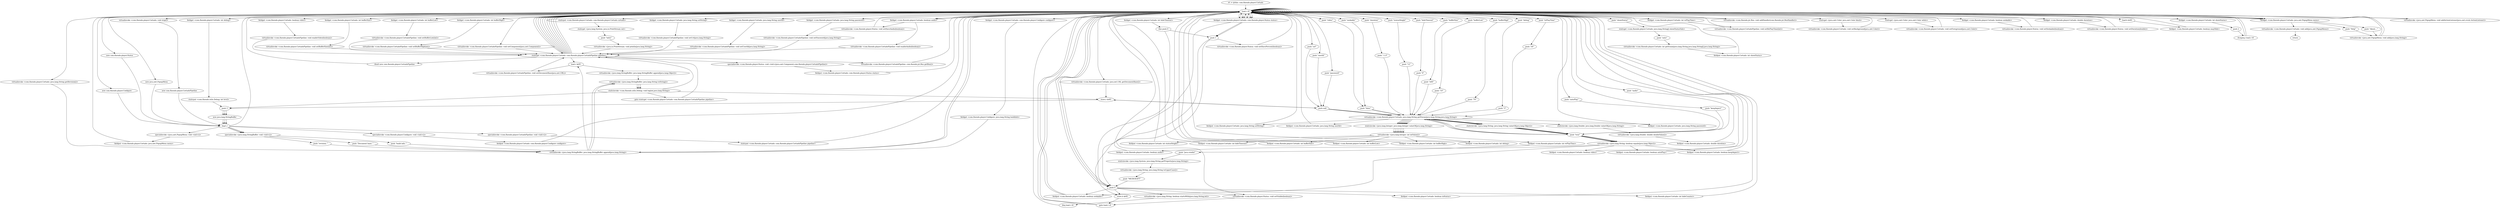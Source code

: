 digraph "" {
    "r0 := @this: com.fluendo.player.Cortado"
    "load.r r0"
    "r0 := @this: com.fluendo.player.Cortado"->"load.r r0";
    "staticput <com.fluendo.player.Cortado: com.fluendo.player.Cortado cortado>"
    "load.r r0"->"staticput <com.fluendo.player.Cortado: com.fluendo.player.Cortado cortado>";
    "staticget <java.lang.System: java.io.PrintStream out>"
    "staticput <com.fluendo.player.Cortado: com.fluendo.player.Cortado cortado>"->"staticget <java.lang.System: java.io.PrintStream out>";
    "push \"init()\""
    "staticget <java.lang.System: java.io.PrintStream out>"->"push \"init()\"";
    "virtualinvoke <java.io.PrintStream: void println(java.lang.String)>"
    "push \"init()\""->"virtualinvoke <java.io.PrintStream: void println(java.lang.String)>";
    "staticget <com.fluendo.player.Cortado: com.fluendo.player.CortadoPipeline pipeline>"
    "virtualinvoke <java.io.PrintStream: void println(java.lang.String)>"->"staticget <com.fluendo.player.Cortado: com.fluendo.player.CortadoPipeline pipeline>";
    "ifnull new com.fluendo.player.CortadoPipeline"
    "staticget <com.fluendo.player.Cortado: com.fluendo.player.CortadoPipeline pipeline>"->"ifnull new com.fluendo.player.CortadoPipeline";
    "ifnull new com.fluendo.player.CortadoPipeline"->"load.r r0";
    "virtualinvoke <com.fluendo.player.Cortado: void stop()>"
    "load.r r0"->"virtualinvoke <com.fluendo.player.Cortado: void stop()>";
    "new com.fluendo.player.CortadoPipeline"
    "virtualinvoke <com.fluendo.player.Cortado: void stop()>"->"new com.fluendo.player.CortadoPipeline";
    "dup1.r"
    "new com.fluendo.player.CortadoPipeline"->"dup1.r";
    "specialinvoke <com.fluendo.player.CortadoPipeline: void <init>()>"
    "dup1.r"->"specialinvoke <com.fluendo.player.CortadoPipeline: void <init>()>";
    "staticput <com.fluendo.player.Cortado: com.fluendo.player.CortadoPipeline pipeline>"
    "specialinvoke <com.fluendo.player.CortadoPipeline: void <init>()>"->"staticput <com.fluendo.player.Cortado: com.fluendo.player.CortadoPipeline pipeline>";
    "staticput <com.fluendo.player.Cortado: com.fluendo.player.CortadoPipeline pipeline>"->"load.r r0";
    "new com.fluendo.player.Configure"
    "load.r r0"->"new com.fluendo.player.Configure";
    "new com.fluendo.player.Configure"->"dup1.r";
    "specialinvoke <com.fluendo.player.Configure: void <init>()>"
    "dup1.r"->"specialinvoke <com.fluendo.player.Configure: void <init>()>";
    "fieldput <com.fluendo.player.Cortado: com.fluendo.player.Configure configure>"
    "specialinvoke <com.fluendo.player.Configure: void <init>()>"->"fieldput <com.fluendo.player.Cortado: com.fluendo.player.Configure configure>";
    "fieldput <com.fluendo.player.Cortado: com.fluendo.player.Configure configure>"->"load.r r0";
    "load.r r0"->"load.r r0";
    "push \"url\""
    "load.r r0"->"push \"url\"";
    "push null"
    "push \"url\""->"push null";
    "virtualinvoke <com.fluendo.player.Cortado: java.lang.String getParam(java.lang.String,java.lang.String)>"
    "push null"->"virtualinvoke <com.fluendo.player.Cortado: java.lang.String getParam(java.lang.String,java.lang.String)>";
    "fieldput <com.fluendo.player.Cortado: java.lang.String urlString>"
    "virtualinvoke <com.fluendo.player.Cortado: java.lang.String getParam(java.lang.String,java.lang.String)>"->"fieldput <com.fluendo.player.Cortado: java.lang.String urlString>";
    "fieldput <com.fluendo.player.Cortado: java.lang.String urlString>"->"load.r r0";
    "load.r r0"->"load.r r0";
    "push \"seekable\""
    "load.r r0"->"push \"seekable\"";
    "push \"false\""
    "push \"seekable\""->"push \"false\"";
    "push \"false\""->"virtualinvoke <com.fluendo.player.Cortado: java.lang.String getParam(java.lang.String,java.lang.String)>";
    "staticinvoke <java.lang.String: java.lang.String valueOf(java.lang.Object)>"
    "virtualinvoke <com.fluendo.player.Cortado: java.lang.String getParam(java.lang.String,java.lang.String)>"->"staticinvoke <java.lang.String: java.lang.String valueOf(java.lang.Object)>";
    "push \"true\""
    "staticinvoke <java.lang.String: java.lang.String valueOf(java.lang.Object)>"->"push \"true\"";
    "virtualinvoke <java.lang.String: boolean equals(java.lang.Object)>"
    "push \"true\""->"virtualinvoke <java.lang.String: boolean equals(java.lang.Object)>";
    "fieldput <com.fluendo.player.Cortado: boolean seekable>"
    "virtualinvoke <java.lang.String: boolean equals(java.lang.Object)>"->"fieldput <com.fluendo.player.Cortado: boolean seekable>";
    "fieldput <com.fluendo.player.Cortado: boolean seekable>"->"load.r r0";
    "load.r r0"->"load.r r0";
    "push \"duration\""
    "load.r r0"->"push \"duration\"";
    "push \"-1.0\""
    "push \"duration\""->"push \"-1.0\"";
    "push \"-1.0\""->"virtualinvoke <com.fluendo.player.Cortado: java.lang.String getParam(java.lang.String,java.lang.String)>";
    "staticinvoke <java.lang.Double: java.lang.Double valueOf(java.lang.String)>"
    "virtualinvoke <com.fluendo.player.Cortado: java.lang.String getParam(java.lang.String,java.lang.String)>"->"staticinvoke <java.lang.Double: java.lang.Double valueOf(java.lang.String)>";
    "virtualinvoke <java.lang.Double: double doubleValue()>"
    "staticinvoke <java.lang.Double: java.lang.Double valueOf(java.lang.String)>"->"virtualinvoke <java.lang.Double: double doubleValue()>";
    "fieldput <com.fluendo.player.Cortado: double duration>"
    "virtualinvoke <java.lang.Double: double doubleValue()>"->"fieldput <com.fluendo.player.Cortado: double duration>";
    "fieldput <com.fluendo.player.Cortado: double duration>"->"load.r r0";
    "load.r r0"->"load.r r0";
    "push \"audio\""
    "load.r r0"->"push \"audio\"";
    "push \"audio\""->"push \"true\"";
    "push \"true\""->"virtualinvoke <com.fluendo.player.Cortado: java.lang.String getParam(java.lang.String,java.lang.String)>";
    "virtualinvoke <com.fluendo.player.Cortado: java.lang.String getParam(java.lang.String,java.lang.String)>"->"staticinvoke <java.lang.String: java.lang.String valueOf(java.lang.Object)>";
    "staticinvoke <java.lang.String: java.lang.String valueOf(java.lang.Object)>"->"push \"true\"";
    "push \"true\""->"virtualinvoke <java.lang.String: boolean equals(java.lang.Object)>";
    "fieldput <com.fluendo.player.Cortado: boolean audio>"
    "virtualinvoke <java.lang.String: boolean equals(java.lang.Object)>"->"fieldput <com.fluendo.player.Cortado: boolean audio>";
    "fieldput <com.fluendo.player.Cortado: boolean audio>"->"load.r r0";
    "load.r r0"->"load.r r0";
    "push \"video\""
    "load.r r0"->"push \"video\"";
    "push \"video\""->"push \"false\"";
    "push \"false\""->"virtualinvoke <com.fluendo.player.Cortado: java.lang.String getParam(java.lang.String,java.lang.String)>";
    "virtualinvoke <com.fluendo.player.Cortado: java.lang.String getParam(java.lang.String,java.lang.String)>"->"staticinvoke <java.lang.String: java.lang.String valueOf(java.lang.Object)>";
    "staticinvoke <java.lang.String: java.lang.String valueOf(java.lang.Object)>"->"push \"true\"";
    "push \"true\""->"virtualinvoke <java.lang.String: boolean equals(java.lang.Object)>";
    "fieldput <com.fluendo.player.Cortado: boolean video>"
    "virtualinvoke <java.lang.String: boolean equals(java.lang.Object)>"->"fieldput <com.fluendo.player.Cortado: boolean video>";
    "fieldput <com.fluendo.player.Cortado: boolean video>"->"load.r r0";
    "load.r r0"->"load.r r0";
    "push \"statusHeight\""
    "load.r r0"->"push \"statusHeight\"";
    "push \"12\""
    "push \"statusHeight\""->"push \"12\"";
    "push \"12\""->"virtualinvoke <com.fluendo.player.Cortado: java.lang.String getParam(java.lang.String,java.lang.String)>";
    "staticinvoke <java.lang.Integer: java.lang.Integer valueOf(java.lang.String)>"
    "virtualinvoke <com.fluendo.player.Cortado: java.lang.String getParam(java.lang.String,java.lang.String)>"->"staticinvoke <java.lang.Integer: java.lang.Integer valueOf(java.lang.String)>";
    "virtualinvoke <java.lang.Integer: int intValue()>"
    "staticinvoke <java.lang.Integer: java.lang.Integer valueOf(java.lang.String)>"->"virtualinvoke <java.lang.Integer: int intValue()>";
    "fieldput <com.fluendo.player.Cortado: int statusHeight>"
    "virtualinvoke <java.lang.Integer: int intValue()>"->"fieldput <com.fluendo.player.Cortado: int statusHeight>";
    "fieldput <com.fluendo.player.Cortado: int statusHeight>"->"load.r r0";
    "load.r r0"->"load.r r0";
    "push \"autoPlay\""
    "load.r r0"->"push \"autoPlay\"";
    "push \"autoPlay\""->"push \"true\"";
    "push \"true\""->"virtualinvoke <com.fluendo.player.Cortado: java.lang.String getParam(java.lang.String,java.lang.String)>";
    "virtualinvoke <com.fluendo.player.Cortado: java.lang.String getParam(java.lang.String,java.lang.String)>"->"staticinvoke <java.lang.String: java.lang.String valueOf(java.lang.Object)>";
    "staticinvoke <java.lang.String: java.lang.String valueOf(java.lang.Object)>"->"push \"true\"";
    "push \"true\""->"virtualinvoke <java.lang.String: boolean equals(java.lang.Object)>";
    "fieldput <com.fluendo.player.Cortado: boolean autoPlay>"
    "virtualinvoke <java.lang.String: boolean equals(java.lang.Object)>"->"fieldput <com.fluendo.player.Cortado: boolean autoPlay>";
    "fieldput <com.fluendo.player.Cortado: boolean autoPlay>"->"load.r r0";
    "load.r r0"->"load.r r0";
    "push \"showStatus\""
    "load.r r0"->"push \"showStatus\"";
    "staticget <com.fluendo.player.Cortado: java.lang.String[] showStatusVals>"
    "push \"showStatus\""->"staticget <com.fluendo.player.Cortado: java.lang.String[] showStatusVals>";
    "push \"auto\""
    "staticget <com.fluendo.player.Cortado: java.lang.String[] showStatusVals>"->"push \"auto\"";
    "virtualinvoke <com.fluendo.player.Cortado: int getEnum(java.lang.String,java.lang.String[],java.lang.String)>"
    "push \"auto\""->"virtualinvoke <com.fluendo.player.Cortado: int getEnum(java.lang.String,java.lang.String[],java.lang.String)>";
    "fieldput <com.fluendo.player.Cortado: int showStatus>"
    "virtualinvoke <com.fluendo.player.Cortado: int getEnum(java.lang.String,java.lang.String[],java.lang.String)>"->"fieldput <com.fluendo.player.Cortado: int showStatus>";
    "fieldput <com.fluendo.player.Cortado: int showStatus>"->"load.r r0";
    "load.r r0"->"load.r r0";
    "push \"hideTimeout\""
    "load.r r0"->"push \"hideTimeout\"";
    "push \"0\""
    "push \"hideTimeout\""->"push \"0\"";
    "push \"0\""->"virtualinvoke <com.fluendo.player.Cortado: java.lang.String getParam(java.lang.String,java.lang.String)>";
    "virtualinvoke <com.fluendo.player.Cortado: java.lang.String getParam(java.lang.String,java.lang.String)>"->"staticinvoke <java.lang.Integer: java.lang.Integer valueOf(java.lang.String)>";
    "staticinvoke <java.lang.Integer: java.lang.Integer valueOf(java.lang.String)>"->"virtualinvoke <java.lang.Integer: int intValue()>";
    "fieldput <com.fluendo.player.Cortado: int hideTimeout>"
    "virtualinvoke <java.lang.Integer: int intValue()>"->"fieldput <com.fluendo.player.Cortado: int hideTimeout>";
    "fieldput <com.fluendo.player.Cortado: int hideTimeout>"->"load.r r0";
    "load.r r0"->"load.r r0";
    "push \"keepAspect\""
    "load.r r0"->"push \"keepAspect\"";
    "push \"keepAspect\""->"push \"true\"";
    "push \"true\""->"virtualinvoke <com.fluendo.player.Cortado: java.lang.String getParam(java.lang.String,java.lang.String)>";
    "virtualinvoke <com.fluendo.player.Cortado: java.lang.String getParam(java.lang.String,java.lang.String)>"->"staticinvoke <java.lang.String: java.lang.String valueOf(java.lang.Object)>";
    "staticinvoke <java.lang.String: java.lang.String valueOf(java.lang.Object)>"->"push \"true\"";
    "push \"true\""->"virtualinvoke <java.lang.String: boolean equals(java.lang.Object)>";
    "fieldput <com.fluendo.player.Cortado: boolean keepAspect>"
    "virtualinvoke <java.lang.String: boolean equals(java.lang.Object)>"->"fieldput <com.fluendo.player.Cortado: boolean keepAspect>";
    "fieldput <com.fluendo.player.Cortado: boolean keepAspect>"->"load.r r0";
    "load.r r0"->"load.r r0";
    "push \"bufferSize\""
    "load.r r0"->"push \"bufferSize\"";
    "push \"200\""
    "push \"bufferSize\""->"push \"200\"";
    "push \"200\""->"virtualinvoke <com.fluendo.player.Cortado: java.lang.String getParam(java.lang.String,java.lang.String)>";
    "virtualinvoke <com.fluendo.player.Cortado: java.lang.String getParam(java.lang.String,java.lang.String)>"->"staticinvoke <java.lang.Integer: java.lang.Integer valueOf(java.lang.String)>";
    "staticinvoke <java.lang.Integer: java.lang.Integer valueOf(java.lang.String)>"->"virtualinvoke <java.lang.Integer: int intValue()>";
    "fieldput <com.fluendo.player.Cortado: int bufferSize>"
    "virtualinvoke <java.lang.Integer: int intValue()>"->"fieldput <com.fluendo.player.Cortado: int bufferSize>";
    "fieldput <com.fluendo.player.Cortado: int bufferSize>"->"load.r r0";
    "load.r r0"->"load.r r0";
    "push \"bufferLow\""
    "load.r r0"->"push \"bufferLow\"";
    "push \"10\""
    "push \"bufferLow\""->"push \"10\"";
    "push \"10\""->"virtualinvoke <com.fluendo.player.Cortado: java.lang.String getParam(java.lang.String,java.lang.String)>";
    "virtualinvoke <com.fluendo.player.Cortado: java.lang.String getParam(java.lang.String,java.lang.String)>"->"staticinvoke <java.lang.Integer: java.lang.Integer valueOf(java.lang.String)>";
    "staticinvoke <java.lang.Integer: java.lang.Integer valueOf(java.lang.String)>"->"virtualinvoke <java.lang.Integer: int intValue()>";
    "fieldput <com.fluendo.player.Cortado: int bufferLow>"
    "virtualinvoke <java.lang.Integer: int intValue()>"->"fieldput <com.fluendo.player.Cortado: int bufferLow>";
    "fieldput <com.fluendo.player.Cortado: int bufferLow>"->"load.r r0";
    "load.r r0"->"load.r r0";
    "push \"bufferHigh\""
    "load.r r0"->"push \"bufferHigh\"";
    "push \"70\""
    "push \"bufferHigh\""->"push \"70\"";
    "push \"70\""->"virtualinvoke <com.fluendo.player.Cortado: java.lang.String getParam(java.lang.String,java.lang.String)>";
    "virtualinvoke <com.fluendo.player.Cortado: java.lang.String getParam(java.lang.String,java.lang.String)>"->"staticinvoke <java.lang.Integer: java.lang.Integer valueOf(java.lang.String)>";
    "staticinvoke <java.lang.Integer: java.lang.Integer valueOf(java.lang.String)>"->"virtualinvoke <java.lang.Integer: int intValue()>";
    "fieldput <com.fluendo.player.Cortado: int bufferHigh>"
    "virtualinvoke <java.lang.Integer: int intValue()>"->"fieldput <com.fluendo.player.Cortado: int bufferHigh>";
    "fieldput <com.fluendo.player.Cortado: int bufferHigh>"->"load.r r0";
    "load.r r0"->"load.r r0";
    "push \"debug\""
    "load.r r0"->"push \"debug\"";
    "push \"3\""
    "push \"debug\""->"push \"3\"";
    "push \"3\""->"virtualinvoke <com.fluendo.player.Cortado: java.lang.String getParam(java.lang.String,java.lang.String)>";
    "virtualinvoke <com.fluendo.player.Cortado: java.lang.String getParam(java.lang.String,java.lang.String)>"->"staticinvoke <java.lang.Integer: java.lang.Integer valueOf(java.lang.String)>";
    "staticinvoke <java.lang.Integer: java.lang.Integer valueOf(java.lang.String)>"->"virtualinvoke <java.lang.Integer: int intValue()>";
    "fieldput <com.fluendo.player.Cortado: int debug>"
    "virtualinvoke <java.lang.Integer: int intValue()>"->"fieldput <com.fluendo.player.Cortado: int debug>";
    "fieldput <com.fluendo.player.Cortado: int debug>"->"load.r r0";
    "load.r r0"->"load.r r0";
    "push \"userId\""
    "load.r r0"->"push \"userId\"";
    "push \"userId\""->"push null";
    "push null"->"virtualinvoke <com.fluendo.player.Cortado: java.lang.String getParam(java.lang.String,java.lang.String)>";
    "fieldput <com.fluendo.player.Cortado: java.lang.String userId>"
    "virtualinvoke <com.fluendo.player.Cortado: java.lang.String getParam(java.lang.String,java.lang.String)>"->"fieldput <com.fluendo.player.Cortado: java.lang.String userId>";
    "fieldput <com.fluendo.player.Cortado: java.lang.String userId>"->"load.r r0";
    "load.r r0"->"load.r r0";
    "push \"password\""
    "load.r r0"->"push \"password\"";
    "push \"password\""->"push null";
    "push null"->"virtualinvoke <com.fluendo.player.Cortado: java.lang.String getParam(java.lang.String,java.lang.String)>";
    "fieldput <com.fluendo.player.Cortado: java.lang.String password>"
    "virtualinvoke <com.fluendo.player.Cortado: java.lang.String getParam(java.lang.String,java.lang.String)>"->"fieldput <com.fluendo.player.Cortado: java.lang.String password>";
    "fieldput <com.fluendo.player.Cortado: java.lang.String password>"->"load.r r0";
    "load.r r0"->"load.r r0";
    "push \"rePlayTime\""
    "load.r r0"->"push \"rePlayTime\"";
    "push \"30\""
    "push \"rePlayTime\""->"push \"30\"";
    "push \"30\""->"virtualinvoke <com.fluendo.player.Cortado: java.lang.String getParam(java.lang.String,java.lang.String)>";
    "virtualinvoke <com.fluendo.player.Cortado: java.lang.String getParam(java.lang.String,java.lang.String)>"->"staticinvoke <java.lang.Integer: java.lang.Integer valueOf(java.lang.String)>";
    "staticinvoke <java.lang.Integer: java.lang.Integer valueOf(java.lang.String)>"->"virtualinvoke <java.lang.Integer: int intValue()>";
    "fieldput <com.fluendo.player.Cortado: int rePlayTime>"
    "virtualinvoke <java.lang.Integer: int intValue()>"->"fieldput <com.fluendo.player.Cortado: int rePlayTime>";
    "push \"java.vendor\""
    "fieldput <com.fluendo.player.Cortado: int rePlayTime>"->"push \"java.vendor\"";
    "staticinvoke <java.lang.System: java.lang.String getProperty(java.lang.String)>"
    "push \"java.vendor\""->"staticinvoke <java.lang.System: java.lang.String getProperty(java.lang.String)>";
    "virtualinvoke <java.lang.String: java.lang.String toUpperCase()>"
    "staticinvoke <java.lang.System: java.lang.String getProperty(java.lang.String)>"->"virtualinvoke <java.lang.String: java.lang.String toUpperCase()>";
    "push \"MICROSOFT\""
    "virtualinvoke <java.lang.String: java.lang.String toUpperCase()>"->"push \"MICROSOFT\"";
    "push 0"
    "push \"MICROSOFT\""->"push 0";
    "virtualinvoke <java.lang.String: boolean startsWith(java.lang.String,int)>"
    "push 0"->"virtualinvoke <java.lang.String: boolean startsWith(java.lang.String,int)>";
    "ifeq load.r r0"
    "virtualinvoke <java.lang.String: boolean startsWith(java.lang.String,int)>"->"ifeq load.r r0";
    "ifeq load.r r0"->"load.r r0";
    "load.r r0"->"push 0";
    "push 0"->"fieldput <com.fluendo.player.Cortado: boolean seekable>";
    "fieldput <com.fluendo.player.Cortado: boolean seekable>"->"load.r r0";
    "fieldget <com.fluendo.player.Cortado: int debug>"
    "load.r r0"->"fieldget <com.fluendo.player.Cortado: int debug>";
    "staticput <com.fluendo.utils.Debug: int level>"
    "fieldget <com.fluendo.player.Cortado: int debug>"->"staticput <com.fluendo.utils.Debug: int level>";
    "push 3"
    "staticput <com.fluendo.utils.Debug: int level>"->"push 3";
    "new java.lang.StringBuffer"
    "push 3"->"new java.lang.StringBuffer";
    "new java.lang.StringBuffer"->"dup1.r";
    "specialinvoke <java.lang.StringBuffer: void <init>()>"
    "dup1.r"->"specialinvoke <java.lang.StringBuffer: void <init>()>";
    "push \"build info: \""
    "specialinvoke <java.lang.StringBuffer: void <init>()>"->"push \"build info: \"";
    "virtualinvoke <java.lang.StringBuffer: java.lang.StringBuffer append(java.lang.String)>"
    "push \"build info: \""->"virtualinvoke <java.lang.StringBuffer: java.lang.StringBuffer append(java.lang.String)>";
    "virtualinvoke <java.lang.StringBuffer: java.lang.StringBuffer append(java.lang.String)>"->"load.r r0";
    "fieldget <com.fluendo.player.Cortado: com.fluendo.player.Configure configure>"
    "load.r r0"->"fieldget <com.fluendo.player.Cortado: com.fluendo.player.Configure configure>";
    "fieldget <com.fluendo.player.Configure: java.lang.String buildInfo>"
    "fieldget <com.fluendo.player.Cortado: com.fluendo.player.Configure configure>"->"fieldget <com.fluendo.player.Configure: java.lang.String buildInfo>";
    "fieldget <com.fluendo.player.Configure: java.lang.String buildInfo>"->"virtualinvoke <java.lang.StringBuffer: java.lang.StringBuffer append(java.lang.String)>";
    "virtualinvoke <java.lang.StringBuffer: java.lang.String toString()>"
    "virtualinvoke <java.lang.StringBuffer: java.lang.StringBuffer append(java.lang.String)>"->"virtualinvoke <java.lang.StringBuffer: java.lang.String toString()>";
    "staticinvoke <com.fluendo.utils.Debug: void log(int,java.lang.String)>"
    "virtualinvoke <java.lang.StringBuffer: java.lang.String toString()>"->"staticinvoke <com.fluendo.utils.Debug: void log(int,java.lang.String)>";
    "staticinvoke <com.fluendo.utils.Debug: void log(int,java.lang.String)>"->"push 3";
    "push 3"->"new java.lang.StringBuffer";
    "new java.lang.StringBuffer"->"dup1.r";
    "dup1.r"->"specialinvoke <java.lang.StringBuffer: void <init>()>";
    "push \"revision: \""
    "specialinvoke <java.lang.StringBuffer: void <init>()>"->"push \"revision: \"";
    "push \"revision: \""->"virtualinvoke <java.lang.StringBuffer: java.lang.StringBuffer append(java.lang.String)>";
    "virtualinvoke <java.lang.StringBuffer: java.lang.StringBuffer append(java.lang.String)>"->"load.r r0";
    "virtualinvoke <com.fluendo.player.Cortado: java.lang.String getRevision()>"
    "load.r r0"->"virtualinvoke <com.fluendo.player.Cortado: java.lang.String getRevision()>";
    "virtualinvoke <com.fluendo.player.Cortado: java.lang.String getRevision()>"->"virtualinvoke <java.lang.StringBuffer: java.lang.StringBuffer append(java.lang.String)>";
    "virtualinvoke <java.lang.StringBuffer: java.lang.StringBuffer append(java.lang.String)>"->"virtualinvoke <java.lang.StringBuffer: java.lang.String toString()>";
    "virtualinvoke <java.lang.StringBuffer: java.lang.String toString()>"->"staticinvoke <com.fluendo.utils.Debug: void log(int,java.lang.String)>";
    "staticinvoke <com.fluendo.utils.Debug: void log(int,java.lang.String)>"->"staticget <com.fluendo.player.Cortado: com.fluendo.player.CortadoPipeline pipeline>";
    "staticget <com.fluendo.player.Cortado: com.fluendo.player.CortadoPipeline pipeline>"->"load.r r0";
    "fieldget <com.fluendo.player.Cortado: java.lang.String urlString>"
    "load.r r0"->"fieldget <com.fluendo.player.Cortado: java.lang.String urlString>";
    "virtualinvoke <com.fluendo.player.CortadoPipeline: void setUrl(java.lang.String)>"
    "fieldget <com.fluendo.player.Cortado: java.lang.String urlString>"->"virtualinvoke <com.fluendo.player.CortadoPipeline: void setUrl(java.lang.String)>";
    "virtualinvoke <com.fluendo.player.CortadoPipeline: void setUrl(java.lang.String)>"->"staticget <com.fluendo.player.Cortado: com.fluendo.player.CortadoPipeline pipeline>";
    "staticget <com.fluendo.player.Cortado: com.fluendo.player.CortadoPipeline pipeline>"->"load.r r0";
    "fieldget <com.fluendo.player.Cortado: java.lang.String userId>"
    "load.r r0"->"fieldget <com.fluendo.player.Cortado: java.lang.String userId>";
    "virtualinvoke <com.fluendo.player.CortadoPipeline: void setUserId(java.lang.String)>"
    "fieldget <com.fluendo.player.Cortado: java.lang.String userId>"->"virtualinvoke <com.fluendo.player.CortadoPipeline: void setUserId(java.lang.String)>";
    "virtualinvoke <com.fluendo.player.CortadoPipeline: void setUserId(java.lang.String)>"->"staticget <com.fluendo.player.Cortado: com.fluendo.player.CortadoPipeline pipeline>";
    "staticget <com.fluendo.player.Cortado: com.fluendo.player.CortadoPipeline pipeline>"->"load.r r0";
    "fieldget <com.fluendo.player.Cortado: java.lang.String password>"
    "load.r r0"->"fieldget <com.fluendo.player.Cortado: java.lang.String password>";
    "virtualinvoke <com.fluendo.player.CortadoPipeline: void setPassword(java.lang.String)>"
    "fieldget <com.fluendo.player.Cortado: java.lang.String password>"->"virtualinvoke <com.fluendo.player.CortadoPipeline: void setPassword(java.lang.String)>";
    "virtualinvoke <com.fluendo.player.CortadoPipeline: void setPassword(java.lang.String)>"->"staticget <com.fluendo.player.Cortado: com.fluendo.player.CortadoPipeline pipeline>";
    "staticget <com.fluendo.player.Cortado: com.fluendo.player.CortadoPipeline pipeline>"->"load.r r0";
    "fieldget <com.fluendo.player.Cortado: boolean audio>"
    "load.r r0"->"fieldget <com.fluendo.player.Cortado: boolean audio>";
    "virtualinvoke <com.fluendo.player.CortadoPipeline: void enableAudio(boolean)>"
    "fieldget <com.fluendo.player.Cortado: boolean audio>"->"virtualinvoke <com.fluendo.player.CortadoPipeline: void enableAudio(boolean)>";
    "virtualinvoke <com.fluendo.player.CortadoPipeline: void enableAudio(boolean)>"->"staticget <com.fluendo.player.Cortado: com.fluendo.player.CortadoPipeline pipeline>";
    "staticget <com.fluendo.player.Cortado: com.fluendo.player.CortadoPipeline pipeline>"->"load.r r0";
    "fieldget <com.fluendo.player.Cortado: boolean video>"
    "load.r r0"->"fieldget <com.fluendo.player.Cortado: boolean video>";
    "virtualinvoke <com.fluendo.player.CortadoPipeline: void enableVideo(boolean)>"
    "fieldget <com.fluendo.player.Cortado: boolean video>"->"virtualinvoke <com.fluendo.player.CortadoPipeline: void enableVideo(boolean)>";
    "virtualinvoke <com.fluendo.player.CortadoPipeline: void enableVideo(boolean)>"->"staticget <com.fluendo.player.Cortado: com.fluendo.player.CortadoPipeline pipeline>";
    "staticget <com.fluendo.player.Cortado: com.fluendo.player.CortadoPipeline pipeline>"->"load.r r0";
    "fieldget <com.fluendo.player.Cortado: int bufferSize>"
    "load.r r0"->"fieldget <com.fluendo.player.Cortado: int bufferSize>";
    "virtualinvoke <com.fluendo.player.CortadoPipeline: void setBufferSize(int)>"
    "fieldget <com.fluendo.player.Cortado: int bufferSize>"->"virtualinvoke <com.fluendo.player.CortadoPipeline: void setBufferSize(int)>";
    "virtualinvoke <com.fluendo.player.CortadoPipeline: void setBufferSize(int)>"->"staticget <com.fluendo.player.Cortado: com.fluendo.player.CortadoPipeline pipeline>";
    "staticget <com.fluendo.player.Cortado: com.fluendo.player.CortadoPipeline pipeline>"->"load.r r0";
    "fieldget <com.fluendo.player.Cortado: int bufferLow>"
    "load.r r0"->"fieldget <com.fluendo.player.Cortado: int bufferLow>";
    "virtualinvoke <com.fluendo.player.CortadoPipeline: void setBufferLow(int)>"
    "fieldget <com.fluendo.player.Cortado: int bufferLow>"->"virtualinvoke <com.fluendo.player.CortadoPipeline: void setBufferLow(int)>";
    "virtualinvoke <com.fluendo.player.CortadoPipeline: void setBufferLow(int)>"->"staticget <com.fluendo.player.Cortado: com.fluendo.player.CortadoPipeline pipeline>";
    "staticget <com.fluendo.player.Cortado: com.fluendo.player.CortadoPipeline pipeline>"->"load.r r0";
    "fieldget <com.fluendo.player.Cortado: int bufferHigh>"
    "load.r r0"->"fieldget <com.fluendo.player.Cortado: int bufferHigh>";
    "virtualinvoke <com.fluendo.player.CortadoPipeline: void setBufferHigh(int)>"
    "fieldget <com.fluendo.player.Cortado: int bufferHigh>"->"virtualinvoke <com.fluendo.player.CortadoPipeline: void setBufferHigh(int)>";
    "virtualinvoke <com.fluendo.player.CortadoPipeline: void setBufferHigh(int)>"->"staticget <com.fluendo.player.Cortado: com.fluendo.player.CortadoPipeline pipeline>";
    "staticget <com.fluendo.player.Cortado: com.fluendo.player.CortadoPipeline pipeline>"->"load.r r0";
    "fieldget <com.fluendo.player.Cortado: int rePlayTime>"
    "load.r r0"->"fieldget <com.fluendo.player.Cortado: int rePlayTime>";
    "virtualinvoke <com.fluendo.player.CortadoPipeline: void setRePlayTime(int)>"
    "fieldget <com.fluendo.player.Cortado: int rePlayTime>"->"virtualinvoke <com.fluendo.player.CortadoPipeline: void setRePlayTime(int)>";
    "virtualinvoke <com.fluendo.player.CortadoPipeline: void setRePlayTime(int)>"->"load.r r0";
    "virtualinvoke <com.fluendo.player.Cortado: java.net.URL getDocumentBase()>"
    "load.r r0"->"virtualinvoke <com.fluendo.player.Cortado: java.net.URL getDocumentBase()>";
    "store.r $r85"
    "virtualinvoke <com.fluendo.player.Cortado: java.net.URL getDocumentBase()>"->"store.r $r85";
    "store.r $r85"->"push 3";
    "push 3"->"new java.lang.StringBuffer";
    "new java.lang.StringBuffer"->"dup1.r";
    "dup1.r"->"specialinvoke <java.lang.StringBuffer: void <init>()>";
    "push \"Document base: \""
    "specialinvoke <java.lang.StringBuffer: void <init>()>"->"push \"Document base: \"";
    "push \"Document base: \""->"virtualinvoke <java.lang.StringBuffer: java.lang.StringBuffer append(java.lang.String)>";
    "load.r $r85"
    "virtualinvoke <java.lang.StringBuffer: java.lang.StringBuffer append(java.lang.String)>"->"load.r $r85";
    "virtualinvoke <java.lang.StringBuffer: java.lang.StringBuffer append(java.lang.Object)>"
    "load.r $r85"->"virtualinvoke <java.lang.StringBuffer: java.lang.StringBuffer append(java.lang.Object)>";
    "virtualinvoke <java.lang.StringBuffer: java.lang.StringBuffer append(java.lang.Object)>"->"virtualinvoke <java.lang.StringBuffer: java.lang.String toString()>";
    "virtualinvoke <java.lang.StringBuffer: java.lang.String toString()>"->"staticinvoke <com.fluendo.utils.Debug: void log(int,java.lang.String)>";
    "goto staticget <com.fluendo.player.Cortado: com.fluendo.player.CortadoPipeline pipeline>"
    "staticinvoke <com.fluendo.utils.Debug: void log(int,java.lang.String)>"->"goto staticget <com.fluendo.player.Cortado: com.fluendo.player.CortadoPipeline pipeline>";
    "goto staticget <com.fluendo.player.Cortado: com.fluendo.player.CortadoPipeline pipeline>"->"staticget <com.fluendo.player.Cortado: com.fluendo.player.CortadoPipeline pipeline>";
    "staticget <com.fluendo.player.Cortado: com.fluendo.player.CortadoPipeline pipeline>"->"load.r $r85";
    "virtualinvoke <com.fluendo.player.CortadoPipeline: void setDocumentBase(java.net.URL)>"
    "load.r $r85"->"virtualinvoke <com.fluendo.player.CortadoPipeline: void setDocumentBase(java.net.URL)>";
    "virtualinvoke <com.fluendo.player.CortadoPipeline: void setDocumentBase(java.net.URL)>"->"staticget <com.fluendo.player.Cortado: com.fluendo.player.CortadoPipeline pipeline>";
    "staticget <com.fluendo.player.Cortado: com.fluendo.player.CortadoPipeline pipeline>"->"load.r r0";
    "virtualinvoke <com.fluendo.player.CortadoPipeline: void setComponent(java.awt.Component)>"
    "load.r r0"->"virtualinvoke <com.fluendo.player.CortadoPipeline: void setComponent(java.awt.Component)>";
    "virtualinvoke <com.fluendo.player.CortadoPipeline: void setComponent(java.awt.Component)>"->"staticget <com.fluendo.player.Cortado: com.fluendo.player.CortadoPipeline pipeline>";
    "virtualinvoke <com.fluendo.player.CortadoPipeline: com.fluendo.jst.Bus getBus()>"
    "staticget <com.fluendo.player.Cortado: com.fluendo.player.CortadoPipeline pipeline>"->"virtualinvoke <com.fluendo.player.CortadoPipeline: com.fluendo.jst.Bus getBus()>";
    "virtualinvoke <com.fluendo.player.CortadoPipeline: com.fluendo.jst.Bus getBus()>"->"load.r r0";
    "virtualinvoke <com.fluendo.jst.Bus: void addHandler(com.fluendo.jst.BusHandler)>"
    "load.r r0"->"virtualinvoke <com.fluendo.jst.Bus: void addHandler(com.fluendo.jst.BusHandler)>";
    "virtualinvoke <com.fluendo.jst.Bus: void addHandler(com.fluendo.jst.BusHandler)>"->"load.r r0";
    "staticget <java.awt.Color: java.awt.Color black>"
    "load.r r0"->"staticget <java.awt.Color: java.awt.Color black>";
    "virtualinvoke <com.fluendo.player.Cortado: void setBackground(java.awt.Color)>"
    "staticget <java.awt.Color: java.awt.Color black>"->"virtualinvoke <com.fluendo.player.Cortado: void setBackground(java.awt.Color)>";
    "virtualinvoke <com.fluendo.player.Cortado: void setBackground(java.awt.Color)>"->"load.r r0";
    "staticget <java.awt.Color: java.awt.Color white>"
    "load.r r0"->"staticget <java.awt.Color: java.awt.Color white>";
    "virtualinvoke <com.fluendo.player.Cortado: void setForeground(java.awt.Color)>"
    "staticget <java.awt.Color: java.awt.Color white>"->"virtualinvoke <com.fluendo.player.Cortado: void setForeground(java.awt.Color)>";
    "virtualinvoke <com.fluendo.player.Cortado: void setForeground(java.awt.Color)>"->"load.r r0";
    "new com.fluendo.player.Status"
    "load.r r0"->"new com.fluendo.player.Status";
    "new com.fluendo.player.Status"->"dup1.r";
    "dup1.r"->"load.r r0";
    "load.r r0"->"staticget <com.fluendo.player.Cortado: com.fluendo.player.CortadoPipeline pipeline>";
    "specialinvoke <com.fluendo.player.Status: void <init>(java.awt.Component,com.fluendo.player.CortadoPipeline)>"
    "staticget <com.fluendo.player.Cortado: com.fluendo.player.CortadoPipeline pipeline>"->"specialinvoke <com.fluendo.player.Status: void <init>(java.awt.Component,com.fluendo.player.CortadoPipeline)>";
    "fieldput <com.fluendo.player.Cortado: com.fluendo.player.Status status>"
    "specialinvoke <com.fluendo.player.Status: void <init>(java.awt.Component,com.fluendo.player.CortadoPipeline)>"->"fieldput <com.fluendo.player.Cortado: com.fluendo.player.Status status>";
    "fieldput <com.fluendo.player.Cortado: com.fluendo.player.Status status>"->"load.r r0";
    "fieldget <com.fluendo.player.Cortado: com.fluendo.player.Status status>"
    "load.r r0"->"fieldget <com.fluendo.player.Cortado: com.fluendo.player.Status status>";
    "fieldget <com.fluendo.player.Cortado: com.fluendo.player.Status status>"->"load.r r0";
    "load.r r0"->"fieldget <com.fluendo.player.Cortado: boolean audio>";
    "virtualinvoke <com.fluendo.player.Status: void setHaveAudio(boolean)>"
    "fieldget <com.fluendo.player.Cortado: boolean audio>"->"virtualinvoke <com.fluendo.player.Status: void setHaveAudio(boolean)>";
    "virtualinvoke <com.fluendo.player.Status: void setHaveAudio(boolean)>"->"load.r r0";
    "load.r r0"->"fieldget <com.fluendo.player.Cortado: com.fluendo.player.Status status>";
    "push 1"
    "fieldget <com.fluendo.player.Cortado: com.fluendo.player.Status status>"->"push 1";
    "virtualinvoke <com.fluendo.player.Status: void setHavePercent(boolean)>"
    "push 1"->"virtualinvoke <com.fluendo.player.Status: void setHavePercent(boolean)>";
    "virtualinvoke <com.fluendo.player.Status: void setHavePercent(boolean)>"->"load.r r0";
    "load.r r0"->"fieldget <com.fluendo.player.Cortado: com.fluendo.player.Status status>";
    "fieldget <com.fluendo.player.Cortado: com.fluendo.player.Status status>"->"load.r r0";
    "fieldget <com.fluendo.player.Cortado: boolean seekable>"
    "load.r r0"->"fieldget <com.fluendo.player.Cortado: boolean seekable>";
    "virtualinvoke <com.fluendo.player.Status: void setSeekable(boolean)>"
    "fieldget <com.fluendo.player.Cortado: boolean seekable>"->"virtualinvoke <com.fluendo.player.Status: void setSeekable(boolean)>";
    "virtualinvoke <com.fluendo.player.Status: void setSeekable(boolean)>"->"load.r r0";
    "load.r r0"->"fieldget <com.fluendo.player.Cortado: com.fluendo.player.Status status>";
    "fieldget <com.fluendo.player.Cortado: com.fluendo.player.Status status>"->"load.r r0";
    "fieldget <com.fluendo.player.Cortado: double duration>"
    "load.r r0"->"fieldget <com.fluendo.player.Cortado: double duration>";
    "virtualinvoke <com.fluendo.player.Status: void setDuration(double)>"
    "fieldget <com.fluendo.player.Cortado: double duration>"->"virtualinvoke <com.fluendo.player.Status: void setDuration(double)>";
    "virtualinvoke <com.fluendo.player.Status: void setDuration(double)>"->"load.r r0";
    "load.r r0"->"push 0";
    "fieldput <com.fluendo.player.Cortado: boolean inStatus>"
    "push 0"->"fieldput <com.fluendo.player.Cortado: boolean inStatus>";
    "fieldput <com.fluendo.player.Cortado: boolean inStatus>"->"load.r r0";
    "fieldget <com.fluendo.player.Cortado: int hideTimeout>"
    "load.r r0"->"fieldget <com.fluendo.player.Cortado: int hideTimeout>";
    "ifne push 0"
    "fieldget <com.fluendo.player.Cortado: int hideTimeout>"->"ifne push 0";
    "ifne push 0"->"push 1";
    "store.b $r85"
    "push 1"->"store.b $r85";
    "goto load.r r0"
    "store.b $r85"->"goto load.r r0";
    "goto load.r r0"->"load.r r0";
    "load.b $r85"
    "load.r r0"->"load.b $r85";
    "fieldput <com.fluendo.player.Cortado: boolean mayHide>"
    "load.b $r85"->"fieldput <com.fluendo.player.Cortado: boolean mayHide>";
    "fieldput <com.fluendo.player.Cortado: boolean mayHide>"->"load.r r0";
    "load.r r0"->"push 0";
    "fieldput <com.fluendo.player.Cortado: int hideCounter>"
    "push 0"->"fieldput <com.fluendo.player.Cortado: int hideCounter>";
    "fieldput <com.fluendo.player.Cortado: int hideCounter>"->"load.r r0";
    "fieldget <com.fluendo.player.Cortado: int showStatus>"
    "load.r r0"->"fieldget <com.fluendo.player.Cortado: int showStatus>";
    "push 2"
    "fieldget <com.fluendo.player.Cortado: int showStatus>"->"push 2";
    "ifcmpeq.i load.r r0"
    "push 2"->"ifcmpeq.i load.r r0";
    "ifcmpeq.i load.r r0"->"load.r r0";
    "load.r r0"->"fieldget <com.fluendo.player.Cortado: com.fluendo.player.Status status>";
    "fieldget <com.fluendo.player.Cortado: com.fluendo.player.Status status>"->"push 1";
    "virtualinvoke <com.fluendo.player.Status: void setVisible(boolean)>"
    "push 1"->"virtualinvoke <com.fluendo.player.Status: void setVisible(boolean)>";
    "virtualinvoke <com.fluendo.player.Status: void setVisible(boolean)>"->"goto load.r r0";
    "goto load.r r0"->"load.r r0";
    "new java.awt.PopupMenu"
    "load.r r0"->"new java.awt.PopupMenu";
    "new java.awt.PopupMenu"->"dup1.r";
    "specialinvoke <java.awt.PopupMenu: void <init>()>"
    "dup1.r"->"specialinvoke <java.awt.PopupMenu: void <init>()>";
    "fieldput <com.fluendo.player.Cortado: java.awt.PopupMenu menu>"
    "specialinvoke <java.awt.PopupMenu: void <init>()>"->"fieldput <com.fluendo.player.Cortado: java.awt.PopupMenu menu>";
    "fieldput <com.fluendo.player.Cortado: java.awt.PopupMenu menu>"->"load.r r0";
    "fieldget <com.fluendo.player.Cortado: java.awt.PopupMenu menu>"
    "load.r r0"->"fieldget <com.fluendo.player.Cortado: java.awt.PopupMenu menu>";
    "push \"Help\""
    "fieldget <com.fluendo.player.Cortado: java.awt.PopupMenu menu>"->"push \"Help\"";
    "virtualinvoke <java.awt.PopupMenu: void add(java.lang.String)>"
    "push \"Help\""->"virtualinvoke <java.awt.PopupMenu: void add(java.lang.String)>";
    "virtualinvoke <java.awt.PopupMenu: void add(java.lang.String)>"->"load.r r0";
    "load.r r0"->"fieldget <com.fluendo.player.Cortado: java.awt.PopupMenu menu>";
    "push \"About...\""
    "fieldget <com.fluendo.player.Cortado: java.awt.PopupMenu menu>"->"push \"About...\"";
    "push \"About...\""->"virtualinvoke <java.awt.PopupMenu: void add(java.lang.String)>";
    "virtualinvoke <java.awt.PopupMenu: void add(java.lang.String)>"->"load.r r0";
    "load.r r0"->"fieldget <com.fluendo.player.Cortado: java.awt.PopupMenu menu>";
    "fieldget <com.fluendo.player.Cortado: java.awt.PopupMenu menu>"->"load.r r0";
    "virtualinvoke <java.awt.PopupMenu: void addActionListener(java.awt.event.ActionListener)>"
    "load.r r0"->"virtualinvoke <java.awt.PopupMenu: void addActionListener(java.awt.event.ActionListener)>";
    "virtualinvoke <java.awt.PopupMenu: void addActionListener(java.awt.event.ActionListener)>"->"load.r r0";
    "load.r r0"->"load.r r0";
    "load.r r0"->"fieldget <com.fluendo.player.Cortado: java.awt.PopupMenu menu>";
    "virtualinvoke <com.fluendo.player.Cortado: void add(java.awt.PopupMenu)>"
    "fieldget <com.fluendo.player.Cortado: java.awt.PopupMenu menu>"->"virtualinvoke <com.fluendo.player.Cortado: void add(java.awt.PopupMenu)>";
    "return"
    "virtualinvoke <com.fluendo.player.Cortado: void add(java.awt.PopupMenu)>"->"return";
    "ifcmpeq.i load.r r0"->"load.r r0";
    "load.r r0"->"fieldget <com.fluendo.player.Cortado: com.fluendo.player.Status status>";
    "fieldget <com.fluendo.player.Cortado: com.fluendo.player.Status status>"->"push 0";
    "push 0"->"virtualinvoke <com.fluendo.player.Status: void setVisible(boolean)>";
    "ifne push 0"->"push 0";
    "push 0"->"store.b $r85";
    "staticinvoke <com.fluendo.utils.Debug: void log(int,java.lang.String)>"->"store.r $r85";
    "store.r $r85"->"push null";
    "push null"->"store.r $r85";
}
